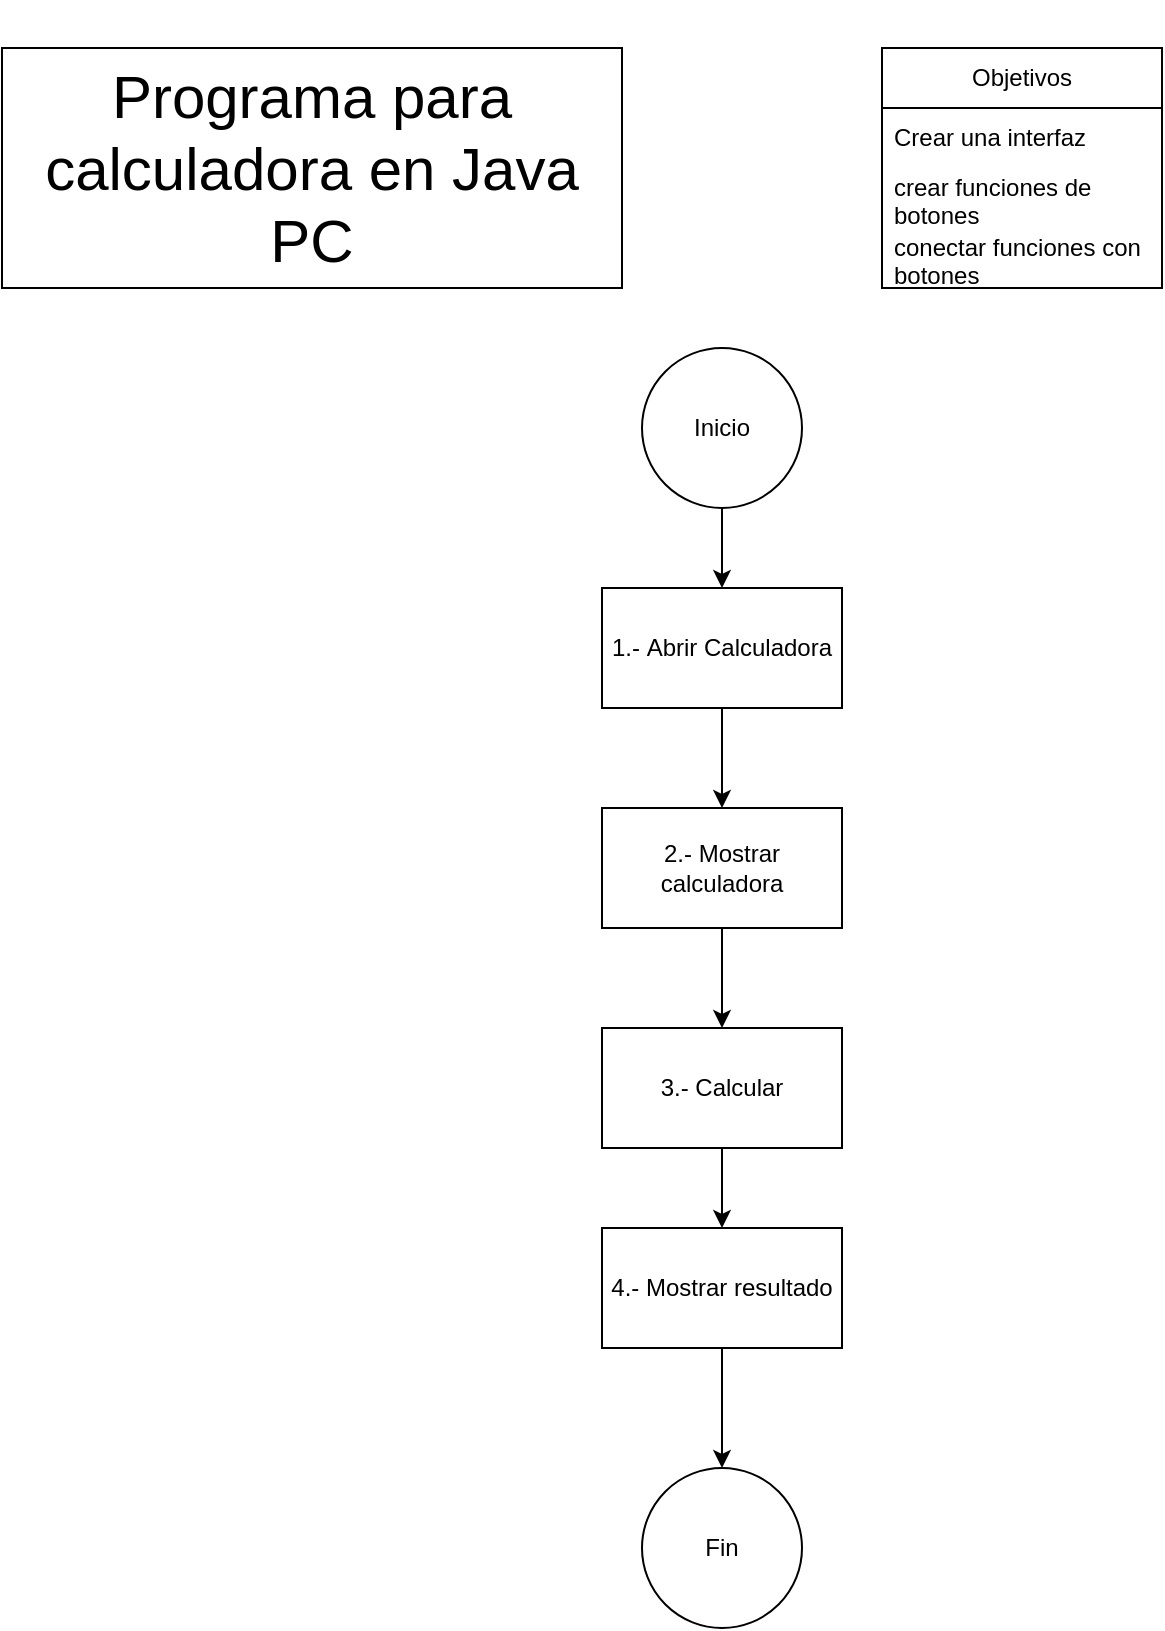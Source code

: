 <mxfile version="24.7.17">
  <diagram name="Página-1" id="xanjR8LObrZV1CNsJrTF">
    <mxGraphModel dx="1393" dy="763" grid="1" gridSize="10" guides="1" tooltips="1" connect="1" arrows="1" fold="1" page="1" pageScale="1" pageWidth="827" pageHeight="1169" math="0" shadow="0">
      <root>
        <mxCell id="0" />
        <mxCell id="1" parent="0" />
        <mxCell id="u4d_wj5NAfvbG-j4_bf7-1" value="&lt;p style=&quot;line-height: 120%; font-size: 30px;&quot;&gt;Programa para calculadora en Java PC&lt;/p&gt;" style="rounded=0;whiteSpace=wrap;html=1;" vertex="1" parent="1">
          <mxGeometry x="70" y="50" width="310" height="120" as="geometry" />
        </mxCell>
        <mxCell id="u4d_wj5NAfvbG-j4_bf7-2" value="Objetivos" style="swimlane;fontStyle=0;childLayout=stackLayout;horizontal=1;startSize=30;horizontalStack=0;resizeParent=1;resizeParentMax=0;resizeLast=0;collapsible=1;marginBottom=0;whiteSpace=wrap;html=1;" vertex="1" parent="1">
          <mxGeometry x="510" y="50" width="140" height="120" as="geometry" />
        </mxCell>
        <mxCell id="u4d_wj5NAfvbG-j4_bf7-3" value="Crear una interfaz" style="text;strokeColor=none;fillColor=none;align=left;verticalAlign=middle;spacingLeft=4;spacingRight=4;overflow=hidden;points=[[0,0.5],[1,0.5]];portConstraint=eastwest;rotatable=0;whiteSpace=wrap;html=1;" vertex="1" parent="u4d_wj5NAfvbG-j4_bf7-2">
          <mxGeometry y="30" width="140" height="30" as="geometry" />
        </mxCell>
        <mxCell id="u4d_wj5NAfvbG-j4_bf7-4" value="crear funciones de botones" style="text;strokeColor=none;fillColor=none;align=left;verticalAlign=middle;spacingLeft=4;spacingRight=4;overflow=hidden;points=[[0,0.5],[1,0.5]];portConstraint=eastwest;rotatable=0;whiteSpace=wrap;html=1;" vertex="1" parent="u4d_wj5NAfvbG-j4_bf7-2">
          <mxGeometry y="60" width="140" height="30" as="geometry" />
        </mxCell>
        <mxCell id="u4d_wj5NAfvbG-j4_bf7-5" value="conectar funciones con botones" style="text;strokeColor=none;fillColor=none;align=left;verticalAlign=middle;spacingLeft=4;spacingRight=4;overflow=hidden;points=[[0,0.5],[1,0.5]];portConstraint=eastwest;rotatable=0;whiteSpace=wrap;html=1;" vertex="1" parent="u4d_wj5NAfvbG-j4_bf7-2">
          <mxGeometry y="90" width="140" height="30" as="geometry" />
        </mxCell>
        <mxCell id="u4d_wj5NAfvbG-j4_bf7-14" style="edgeStyle=orthogonalEdgeStyle;rounded=0;orthogonalLoop=1;jettySize=auto;html=1;entryX=0.5;entryY=0;entryDx=0;entryDy=0;" edge="1" parent="1" source="u4d_wj5NAfvbG-j4_bf7-7" target="u4d_wj5NAfvbG-j4_bf7-8">
          <mxGeometry relative="1" as="geometry" />
        </mxCell>
        <mxCell id="u4d_wj5NAfvbG-j4_bf7-7" value="1.-&amp;nbsp;&lt;span style=&quot;background-color: initial;&quot;&gt;Abrir Calculadora&lt;/span&gt;" style="rounded=0;whiteSpace=wrap;html=1;" vertex="1" parent="1">
          <mxGeometry x="370" y="320" width="120" height="60" as="geometry" />
        </mxCell>
        <mxCell id="u4d_wj5NAfvbG-j4_bf7-15" style="edgeStyle=orthogonalEdgeStyle;rounded=0;orthogonalLoop=1;jettySize=auto;html=1;entryX=0.5;entryY=0;entryDx=0;entryDy=0;" edge="1" parent="1" source="u4d_wj5NAfvbG-j4_bf7-8" target="u4d_wj5NAfvbG-j4_bf7-9">
          <mxGeometry relative="1" as="geometry" />
        </mxCell>
        <mxCell id="u4d_wj5NAfvbG-j4_bf7-8" value="2.- Mostrar calculadora" style="rounded=0;whiteSpace=wrap;html=1;" vertex="1" parent="1">
          <mxGeometry x="370" y="430" width="120" height="60" as="geometry" />
        </mxCell>
        <mxCell id="u4d_wj5NAfvbG-j4_bf7-16" style="edgeStyle=orthogonalEdgeStyle;rounded=0;orthogonalLoop=1;jettySize=auto;html=1;entryX=0.5;entryY=0;entryDx=0;entryDy=0;" edge="1" parent="1" source="u4d_wj5NAfvbG-j4_bf7-9" target="u4d_wj5NAfvbG-j4_bf7-10">
          <mxGeometry relative="1" as="geometry" />
        </mxCell>
        <mxCell id="u4d_wj5NAfvbG-j4_bf7-9" value="3.- Calcular" style="rounded=0;whiteSpace=wrap;html=1;" vertex="1" parent="1">
          <mxGeometry x="370" y="540" width="120" height="60" as="geometry" />
        </mxCell>
        <mxCell id="u4d_wj5NAfvbG-j4_bf7-17" style="edgeStyle=orthogonalEdgeStyle;rounded=0;orthogonalLoop=1;jettySize=auto;html=1;entryX=0.5;entryY=0;entryDx=0;entryDy=0;" edge="1" parent="1" source="u4d_wj5NAfvbG-j4_bf7-10" target="u4d_wj5NAfvbG-j4_bf7-12">
          <mxGeometry relative="1" as="geometry" />
        </mxCell>
        <mxCell id="u4d_wj5NAfvbG-j4_bf7-10" value="4.- Mostrar resultado" style="rounded=0;whiteSpace=wrap;html=1;" vertex="1" parent="1">
          <mxGeometry x="370" y="640" width="120" height="60" as="geometry" />
        </mxCell>
        <mxCell id="u4d_wj5NAfvbG-j4_bf7-13" style="edgeStyle=orthogonalEdgeStyle;rounded=0;orthogonalLoop=1;jettySize=auto;html=1;entryX=0.5;entryY=0;entryDx=0;entryDy=0;" edge="1" parent="1" source="u4d_wj5NAfvbG-j4_bf7-11" target="u4d_wj5NAfvbG-j4_bf7-7">
          <mxGeometry relative="1" as="geometry" />
        </mxCell>
        <mxCell id="u4d_wj5NAfvbG-j4_bf7-11" value="Inicio" style="ellipse;whiteSpace=wrap;html=1;aspect=fixed;" vertex="1" parent="1">
          <mxGeometry x="390" y="200" width="80" height="80" as="geometry" />
        </mxCell>
        <mxCell id="u4d_wj5NAfvbG-j4_bf7-12" value="Fin" style="ellipse;whiteSpace=wrap;html=1;aspect=fixed;" vertex="1" parent="1">
          <mxGeometry x="390" y="760" width="80" height="80" as="geometry" />
        </mxCell>
      </root>
    </mxGraphModel>
  </diagram>
</mxfile>
